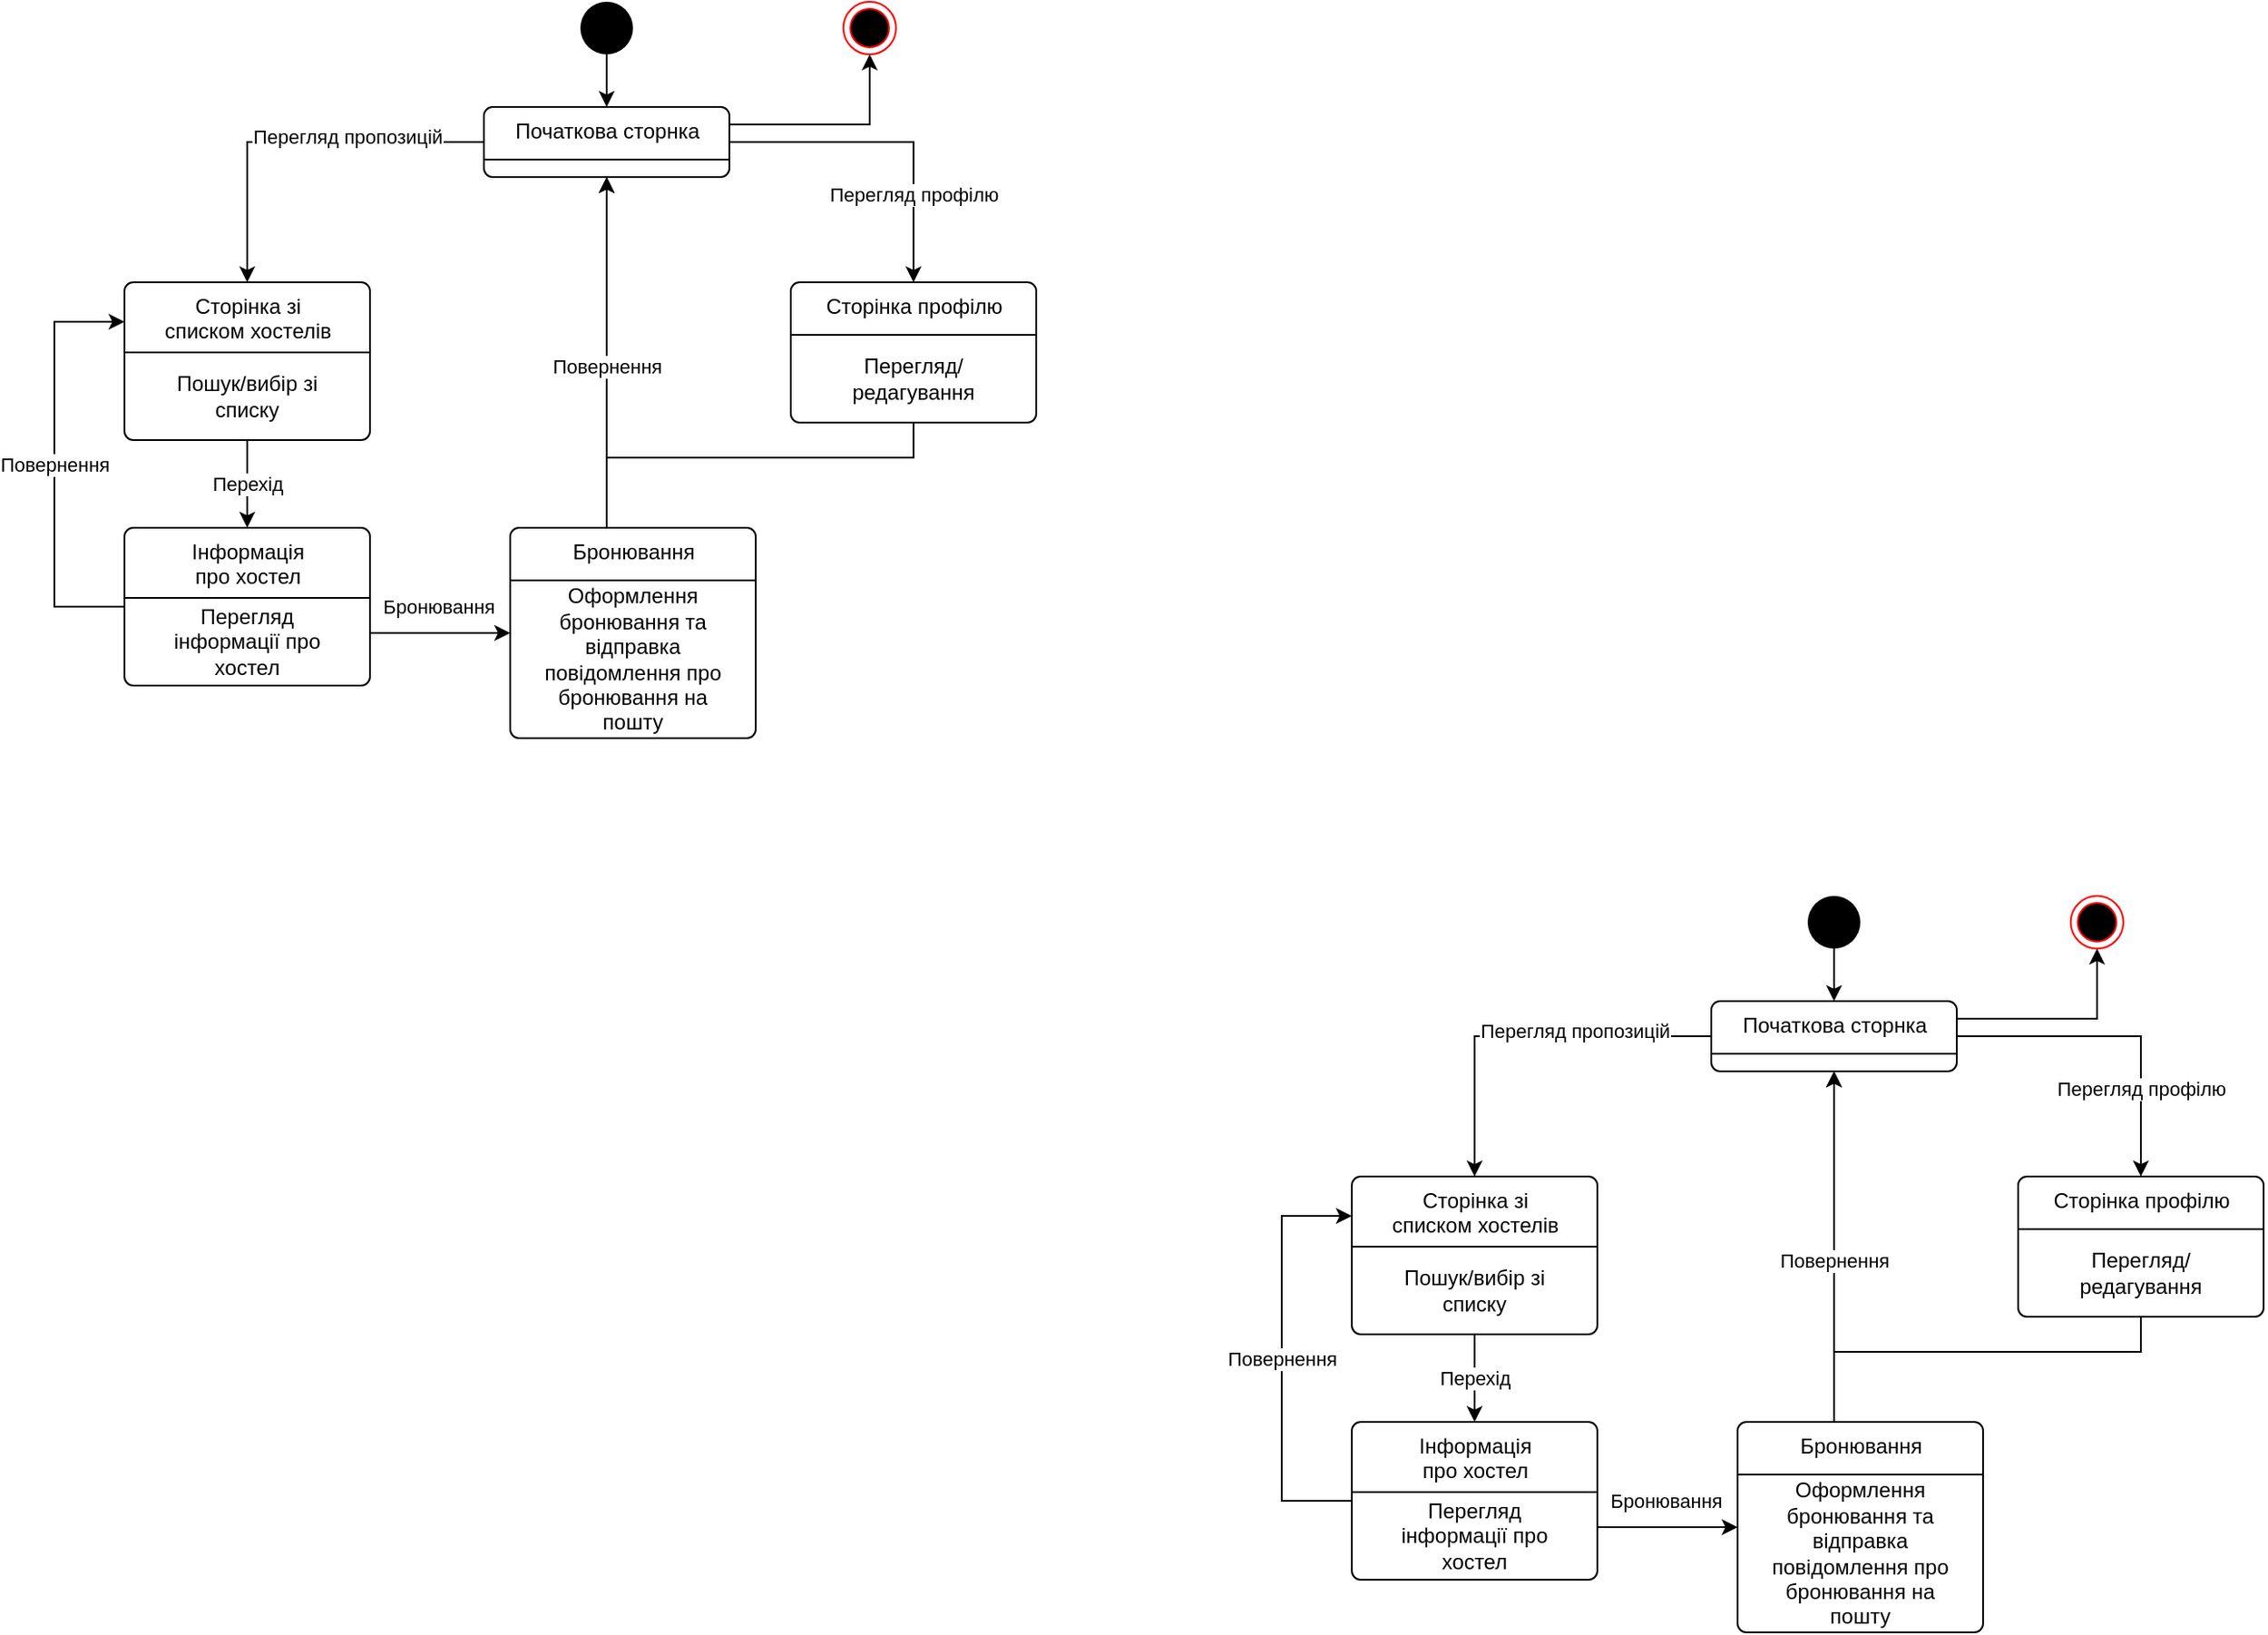 <mxfile version="15.8.6" type="github">
  <diagram id="aH7Q9aKctPjDP2Uc5bBC" name="Page-1">
    <mxGraphModel dx="981" dy="493" grid="1" gridSize="10" guides="1" tooltips="1" connect="1" arrows="1" fold="1" page="1" pageScale="1" pageWidth="850" pageHeight="1100" math="0" shadow="0">
      <root>
        <mxCell id="0" />
        <mxCell id="1" parent="0" />
        <mxCell id="rQUfsdf0RGSzKTsLXIFu-28" style="edgeStyle=orthogonalEdgeStyle;rounded=0;orthogonalLoop=1;jettySize=auto;html=1;exitX=0.5;exitY=1;exitDx=0;exitDy=0;entryX=0.5;entryY=0;entryDx=0;entryDy=0;" edge="1" parent="1" source="rQUfsdf0RGSzKTsLXIFu-1" target="rQUfsdf0RGSzKTsLXIFu-3">
          <mxGeometry relative="1" as="geometry" />
        </mxCell>
        <mxCell id="rQUfsdf0RGSzKTsLXIFu-1" value="" style="ellipse;fillColor=#000000;strokeColor=none;" vertex="1" parent="1">
          <mxGeometry x="410" y="40" width="30" height="30" as="geometry" />
        </mxCell>
        <mxCell id="rQUfsdf0RGSzKTsLXIFu-10" style="edgeStyle=orthogonalEdgeStyle;rounded=0;orthogonalLoop=1;jettySize=auto;html=1;exitX=1;exitY=0.25;exitDx=0;exitDy=0;entryX=0.5;entryY=1;entryDx=0;entryDy=0;" edge="1" parent="1" source="rQUfsdf0RGSzKTsLXIFu-3" target="rQUfsdf0RGSzKTsLXIFu-8">
          <mxGeometry relative="1" as="geometry" />
        </mxCell>
        <mxCell id="rQUfsdf0RGSzKTsLXIFu-25" style="edgeStyle=orthogonalEdgeStyle;rounded=0;orthogonalLoop=1;jettySize=auto;html=1;exitX=0;exitY=0.5;exitDx=0;exitDy=0;" edge="1" parent="1" source="rQUfsdf0RGSzKTsLXIFu-3" target="rQUfsdf0RGSzKTsLXIFu-4">
          <mxGeometry relative="1" as="geometry" />
        </mxCell>
        <mxCell id="rQUfsdf0RGSzKTsLXIFu-32" value="Перегляд пропозицій" style="edgeLabel;html=1;align=center;verticalAlign=middle;resizable=0;points=[];" vertex="1" connectable="0" parent="rQUfsdf0RGSzKTsLXIFu-25">
          <mxGeometry x="0.014" y="-3" relative="1" as="geometry">
            <mxPoint x="31" as="offset" />
          </mxGeometry>
        </mxCell>
        <mxCell id="rQUfsdf0RGSzKTsLXIFu-30" style="edgeStyle=orthogonalEdgeStyle;rounded=0;orthogonalLoop=1;jettySize=auto;html=1;exitX=1;exitY=0.5;exitDx=0;exitDy=0;" edge="1" parent="1" source="rQUfsdf0RGSzKTsLXIFu-3" target="rQUfsdf0RGSzKTsLXIFu-11">
          <mxGeometry relative="1" as="geometry" />
        </mxCell>
        <mxCell id="rQUfsdf0RGSzKTsLXIFu-33" value="Перегляд профілю" style="edgeLabel;html=1;align=center;verticalAlign=middle;resizable=0;points=[];" vertex="1" connectable="0" parent="rQUfsdf0RGSzKTsLXIFu-30">
          <mxGeometry x="-0.222" y="-4" relative="1" as="geometry">
            <mxPoint x="33" y="26" as="offset" />
          </mxGeometry>
        </mxCell>
        <mxCell id="rQUfsdf0RGSzKTsLXIFu-3" value="Початкова сторнка" style="html=1;align=center;verticalAlign=top;rounded=1;absoluteArcSize=1;arcSize=10;dashed=0;" vertex="1" parent="1">
          <mxGeometry x="355" y="100" width="140" height="40" as="geometry" />
        </mxCell>
        <mxCell id="rQUfsdf0RGSzKTsLXIFu-26" value="Перехід" style="edgeStyle=orthogonalEdgeStyle;rounded=0;orthogonalLoop=1;jettySize=auto;html=1;exitX=0.5;exitY=1;exitDx=0;exitDy=0;entryX=0.5;entryY=0;entryDx=0;entryDy=0;" edge="1" parent="1" source="rQUfsdf0RGSzKTsLXIFu-4" target="rQUfsdf0RGSzKTsLXIFu-15">
          <mxGeometry relative="1" as="geometry" />
        </mxCell>
        <mxCell id="rQUfsdf0RGSzKTsLXIFu-4" value="Сторінка зі &lt;br&gt;списком хостелів" style="html=1;align=center;verticalAlign=top;rounded=1;absoluteArcSize=1;arcSize=10;dashed=0;" vertex="1" parent="1">
          <mxGeometry x="150" y="200" width="140" height="90" as="geometry" />
        </mxCell>
        <mxCell id="rQUfsdf0RGSzKTsLXIFu-6" value="Пошук/вибір зі списку" style="text;html=1;strokeColor=none;fillColor=none;align=center;verticalAlign=middle;whiteSpace=wrap;rounded=0;" vertex="1" parent="1">
          <mxGeometry x="165" y="250" width="110" height="30" as="geometry" />
        </mxCell>
        <mxCell id="rQUfsdf0RGSzKTsLXIFu-7" value="" style="endArrow=none;html=1;rounded=0;exitX=0;exitY=0.5;exitDx=0;exitDy=0;entryX=1;entryY=0.5;entryDx=0;entryDy=0;" edge="1" parent="1">
          <mxGeometry width="50" height="50" relative="1" as="geometry">
            <mxPoint x="150" y="240" as="sourcePoint" />
            <mxPoint x="290" y="240" as="targetPoint" />
          </mxGeometry>
        </mxCell>
        <mxCell id="rQUfsdf0RGSzKTsLXIFu-8" value="" style="ellipse;html=1;shape=endState;fillColor=#000000;strokeColor=#ff0000;" vertex="1" parent="1">
          <mxGeometry x="560" y="40" width="30" height="30" as="geometry" />
        </mxCell>
        <mxCell id="rQUfsdf0RGSzKTsLXIFu-31" style="edgeStyle=orthogonalEdgeStyle;rounded=0;orthogonalLoop=1;jettySize=auto;html=1;exitX=0.5;exitY=1;exitDx=0;exitDy=0;entryX=0.5;entryY=1;entryDx=0;entryDy=0;" edge="1" parent="1" source="rQUfsdf0RGSzKTsLXIFu-11" target="rQUfsdf0RGSzKTsLXIFu-3">
          <mxGeometry relative="1" as="geometry" />
        </mxCell>
        <mxCell id="rQUfsdf0RGSzKTsLXIFu-11" value="Сторінка профілю" style="html=1;align=center;verticalAlign=top;rounded=1;absoluteArcSize=1;arcSize=10;dashed=0;" vertex="1" parent="1">
          <mxGeometry x="530" y="200" width="140" height="80" as="geometry" />
        </mxCell>
        <mxCell id="rQUfsdf0RGSzKTsLXIFu-12" value="Перегляд/редагування" style="text;html=1;strokeColor=none;fillColor=none;align=center;verticalAlign=middle;whiteSpace=wrap;rounded=0;" vertex="1" parent="1">
          <mxGeometry x="545" y="240" width="110" height="30" as="geometry" />
        </mxCell>
        <mxCell id="rQUfsdf0RGSzKTsLXIFu-14" value="" style="endArrow=none;html=1;rounded=0;exitX=0;exitY=0.5;exitDx=0;exitDy=0;entryX=1;entryY=0.5;entryDx=0;entryDy=0;" edge="1" parent="1">
          <mxGeometry width="50" height="50" relative="1" as="geometry">
            <mxPoint x="530" y="230" as="sourcePoint" />
            <mxPoint x="670" y="230" as="targetPoint" />
          </mxGeometry>
        </mxCell>
        <mxCell id="rQUfsdf0RGSzKTsLXIFu-27" value="Бронювання" style="edgeStyle=orthogonalEdgeStyle;rounded=0;orthogonalLoop=1;jettySize=auto;html=1;exitX=1;exitY=0.5;exitDx=0;exitDy=0;entryX=0;entryY=0.5;entryDx=0;entryDy=0;" edge="1" parent="1" source="rQUfsdf0RGSzKTsLXIFu-15" target="rQUfsdf0RGSzKTsLXIFu-18">
          <mxGeometry x="0.125" y="15" relative="1" as="geometry">
            <Array as="points">
              <mxPoint x="290" y="400" />
            </Array>
            <mxPoint as="offset" />
          </mxGeometry>
        </mxCell>
        <mxCell id="rQUfsdf0RGSzKTsLXIFu-37" value="Повернення" style="edgeStyle=orthogonalEdgeStyle;rounded=0;orthogonalLoop=1;jettySize=auto;html=1;exitX=0;exitY=0.5;exitDx=0;exitDy=0;entryX=0;entryY=0.25;entryDx=0;entryDy=0;" edge="1" parent="1" source="rQUfsdf0RGSzKTsLXIFu-15" target="rQUfsdf0RGSzKTsLXIFu-4">
          <mxGeometry relative="1" as="geometry">
            <Array as="points">
              <mxPoint x="110" y="385" />
              <mxPoint x="110" y="223" />
            </Array>
          </mxGeometry>
        </mxCell>
        <mxCell id="rQUfsdf0RGSzKTsLXIFu-15" value="Інформація&lt;br&gt;про хостел" style="html=1;align=center;verticalAlign=top;rounded=1;absoluteArcSize=1;arcSize=10;dashed=0;" vertex="1" parent="1">
          <mxGeometry x="150" y="340" width="140" height="90" as="geometry" />
        </mxCell>
        <mxCell id="rQUfsdf0RGSzKTsLXIFu-16" value="Перегляд інформації про хостел" style="text;html=1;strokeColor=none;fillColor=none;align=center;verticalAlign=middle;whiteSpace=wrap;rounded=0;" vertex="1" parent="1">
          <mxGeometry x="165" y="390" width="110" height="30" as="geometry" />
        </mxCell>
        <mxCell id="rQUfsdf0RGSzKTsLXIFu-17" value="" style="endArrow=none;html=1;rounded=0;exitX=0;exitY=0.5;exitDx=0;exitDy=0;entryX=1;entryY=0.5;entryDx=0;entryDy=0;" edge="1" parent="1">
          <mxGeometry width="50" height="50" relative="1" as="geometry">
            <mxPoint x="150" y="380" as="sourcePoint" />
            <mxPoint x="290" y="380" as="targetPoint" />
          </mxGeometry>
        </mxCell>
        <mxCell id="rQUfsdf0RGSzKTsLXIFu-23" value="Повернення" style="edgeStyle=orthogonalEdgeStyle;rounded=0;orthogonalLoop=1;jettySize=auto;html=1;exitX=0.5;exitY=0;exitDx=0;exitDy=0;entryX=0.5;entryY=1;entryDx=0;entryDy=0;" edge="1" parent="1" source="rQUfsdf0RGSzKTsLXIFu-18" target="rQUfsdf0RGSzKTsLXIFu-3">
          <mxGeometry relative="1" as="geometry">
            <Array as="points">
              <mxPoint x="425" y="340" />
            </Array>
          </mxGeometry>
        </mxCell>
        <mxCell id="rQUfsdf0RGSzKTsLXIFu-18" value="Бронювання" style="html=1;align=center;verticalAlign=top;rounded=1;absoluteArcSize=1;arcSize=10;dashed=0;" vertex="1" parent="1">
          <mxGeometry x="370" y="340" width="140" height="120" as="geometry" />
        </mxCell>
        <mxCell id="rQUfsdf0RGSzKTsLXIFu-19" value="Оформлення бронювання та відправка повідомлення про бронювання на пошту" style="text;html=1;strokeColor=none;fillColor=none;align=center;verticalAlign=middle;whiteSpace=wrap;rounded=0;" vertex="1" parent="1">
          <mxGeometry x="385" y="400" width="110" height="30" as="geometry" />
        </mxCell>
        <mxCell id="rQUfsdf0RGSzKTsLXIFu-21" value="" style="endArrow=none;html=1;rounded=0;exitX=0;exitY=0.5;exitDx=0;exitDy=0;entryX=1;entryY=0.5;entryDx=0;entryDy=0;" edge="1" parent="1">
          <mxGeometry width="50" height="50" relative="1" as="geometry">
            <mxPoint x="370" y="370" as="sourcePoint" />
            <mxPoint x="510" y="370" as="targetPoint" />
          </mxGeometry>
        </mxCell>
        <mxCell id="rQUfsdf0RGSzKTsLXIFu-34" value="" style="endArrow=none;html=1;rounded=0;exitX=0;exitY=0.5;exitDx=0;exitDy=0;entryX=1;entryY=0.5;entryDx=0;entryDy=0;" edge="1" parent="1">
          <mxGeometry width="50" height="50" relative="1" as="geometry">
            <mxPoint x="355" y="130" as="sourcePoint" />
            <mxPoint x="495" y="130" as="targetPoint" />
          </mxGeometry>
        </mxCell>
        <mxCell id="rQUfsdf0RGSzKTsLXIFu-38" style="edgeStyle=orthogonalEdgeStyle;rounded=0;orthogonalLoop=1;jettySize=auto;html=1;exitX=0.5;exitY=1;exitDx=0;exitDy=0;entryX=0.5;entryY=0;entryDx=0;entryDy=0;" edge="1" parent="1" source="rQUfsdf0RGSzKTsLXIFu-39" target="rQUfsdf0RGSzKTsLXIFu-45">
          <mxGeometry relative="1" as="geometry" />
        </mxCell>
        <mxCell id="rQUfsdf0RGSzKTsLXIFu-39" value="" style="ellipse;fillColor=#000000;strokeColor=none;" vertex="1" parent="1">
          <mxGeometry x="1110" y="550" width="30" height="30" as="geometry" />
        </mxCell>
        <mxCell id="rQUfsdf0RGSzKTsLXIFu-40" style="edgeStyle=orthogonalEdgeStyle;rounded=0;orthogonalLoop=1;jettySize=auto;html=1;exitX=1;exitY=0.25;exitDx=0;exitDy=0;entryX=0.5;entryY=1;entryDx=0;entryDy=0;" edge="1" parent="1" source="rQUfsdf0RGSzKTsLXIFu-45" target="rQUfsdf0RGSzKTsLXIFu-50">
          <mxGeometry relative="1" as="geometry" />
        </mxCell>
        <mxCell id="rQUfsdf0RGSzKTsLXIFu-41" style="edgeStyle=orthogonalEdgeStyle;rounded=0;orthogonalLoop=1;jettySize=auto;html=1;exitX=0;exitY=0.5;exitDx=0;exitDy=0;" edge="1" parent="1" source="rQUfsdf0RGSzKTsLXIFu-45" target="rQUfsdf0RGSzKTsLXIFu-47">
          <mxGeometry relative="1" as="geometry" />
        </mxCell>
        <mxCell id="rQUfsdf0RGSzKTsLXIFu-42" value="Перегляд пропозицій" style="edgeLabel;html=1;align=center;verticalAlign=middle;resizable=0;points=[];" vertex="1" connectable="0" parent="rQUfsdf0RGSzKTsLXIFu-41">
          <mxGeometry x="0.014" y="-3" relative="1" as="geometry">
            <mxPoint x="31" as="offset" />
          </mxGeometry>
        </mxCell>
        <mxCell id="rQUfsdf0RGSzKTsLXIFu-43" style="edgeStyle=orthogonalEdgeStyle;rounded=0;orthogonalLoop=1;jettySize=auto;html=1;exitX=1;exitY=0.5;exitDx=0;exitDy=0;" edge="1" parent="1" source="rQUfsdf0RGSzKTsLXIFu-45" target="rQUfsdf0RGSzKTsLXIFu-52">
          <mxGeometry relative="1" as="geometry" />
        </mxCell>
        <mxCell id="rQUfsdf0RGSzKTsLXIFu-44" value="Перегляд профілю" style="edgeLabel;html=1;align=center;verticalAlign=middle;resizable=0;points=[];" vertex="1" connectable="0" parent="rQUfsdf0RGSzKTsLXIFu-43">
          <mxGeometry x="-0.222" y="-4" relative="1" as="geometry">
            <mxPoint x="33" y="26" as="offset" />
          </mxGeometry>
        </mxCell>
        <mxCell id="rQUfsdf0RGSzKTsLXIFu-45" value="Початкова сторнка" style="html=1;align=center;verticalAlign=top;rounded=1;absoluteArcSize=1;arcSize=10;dashed=0;" vertex="1" parent="1">
          <mxGeometry x="1055" y="610" width="140" height="40" as="geometry" />
        </mxCell>
        <mxCell id="rQUfsdf0RGSzKTsLXIFu-46" value="Перехід" style="edgeStyle=orthogonalEdgeStyle;rounded=0;orthogonalLoop=1;jettySize=auto;html=1;exitX=0.5;exitY=1;exitDx=0;exitDy=0;entryX=0.5;entryY=0;entryDx=0;entryDy=0;" edge="1" parent="1" source="rQUfsdf0RGSzKTsLXIFu-47" target="rQUfsdf0RGSzKTsLXIFu-57">
          <mxGeometry relative="1" as="geometry" />
        </mxCell>
        <mxCell id="rQUfsdf0RGSzKTsLXIFu-47" value="Сторінка зі &lt;br&gt;списком хостелів" style="html=1;align=center;verticalAlign=top;rounded=1;absoluteArcSize=1;arcSize=10;dashed=0;" vertex="1" parent="1">
          <mxGeometry x="850" y="710" width="140" height="90" as="geometry" />
        </mxCell>
        <mxCell id="rQUfsdf0RGSzKTsLXIFu-48" value="Пошук/вибір зі списку" style="text;html=1;strokeColor=none;fillColor=none;align=center;verticalAlign=middle;whiteSpace=wrap;rounded=0;" vertex="1" parent="1">
          <mxGeometry x="865" y="760" width="110" height="30" as="geometry" />
        </mxCell>
        <mxCell id="rQUfsdf0RGSzKTsLXIFu-49" value="" style="endArrow=none;html=1;rounded=0;exitX=0;exitY=0.5;exitDx=0;exitDy=0;entryX=1;entryY=0.5;entryDx=0;entryDy=0;" edge="1" parent="1">
          <mxGeometry width="50" height="50" relative="1" as="geometry">
            <mxPoint x="850" y="750" as="sourcePoint" />
            <mxPoint x="990" y="750" as="targetPoint" />
          </mxGeometry>
        </mxCell>
        <mxCell id="rQUfsdf0RGSzKTsLXIFu-50" value="" style="ellipse;html=1;shape=endState;fillColor=#000000;strokeColor=#ff0000;" vertex="1" parent="1">
          <mxGeometry x="1260" y="550" width="30" height="30" as="geometry" />
        </mxCell>
        <mxCell id="rQUfsdf0RGSzKTsLXIFu-51" style="edgeStyle=orthogonalEdgeStyle;rounded=0;orthogonalLoop=1;jettySize=auto;html=1;exitX=0.5;exitY=1;exitDx=0;exitDy=0;entryX=0.5;entryY=1;entryDx=0;entryDy=0;" edge="1" parent="1" source="rQUfsdf0RGSzKTsLXIFu-52" target="rQUfsdf0RGSzKTsLXIFu-45">
          <mxGeometry relative="1" as="geometry" />
        </mxCell>
        <mxCell id="rQUfsdf0RGSzKTsLXIFu-52" value="Сторінка профілю" style="html=1;align=center;verticalAlign=top;rounded=1;absoluteArcSize=1;arcSize=10;dashed=0;" vertex="1" parent="1">
          <mxGeometry x="1230" y="710" width="140" height="80" as="geometry" />
        </mxCell>
        <mxCell id="rQUfsdf0RGSzKTsLXIFu-53" value="Перегляд/редагування" style="text;html=1;strokeColor=none;fillColor=none;align=center;verticalAlign=middle;whiteSpace=wrap;rounded=0;" vertex="1" parent="1">
          <mxGeometry x="1245" y="750" width="110" height="30" as="geometry" />
        </mxCell>
        <mxCell id="rQUfsdf0RGSzKTsLXIFu-54" value="" style="endArrow=none;html=1;rounded=0;exitX=0;exitY=0.5;exitDx=0;exitDy=0;entryX=1;entryY=0.5;entryDx=0;entryDy=0;" edge="1" parent="1">
          <mxGeometry width="50" height="50" relative="1" as="geometry">
            <mxPoint x="1230" y="740" as="sourcePoint" />
            <mxPoint x="1370" y="740" as="targetPoint" />
          </mxGeometry>
        </mxCell>
        <mxCell id="rQUfsdf0RGSzKTsLXIFu-55" value="Бронювання" style="edgeStyle=orthogonalEdgeStyle;rounded=0;orthogonalLoop=1;jettySize=auto;html=1;exitX=1;exitY=0.5;exitDx=0;exitDy=0;entryX=0;entryY=0.5;entryDx=0;entryDy=0;" edge="1" parent="1" source="rQUfsdf0RGSzKTsLXIFu-57" target="rQUfsdf0RGSzKTsLXIFu-61">
          <mxGeometry x="0.125" y="15" relative="1" as="geometry">
            <Array as="points">
              <mxPoint x="990" y="910" />
            </Array>
            <mxPoint as="offset" />
          </mxGeometry>
        </mxCell>
        <mxCell id="rQUfsdf0RGSzKTsLXIFu-56" value="Повернення" style="edgeStyle=orthogonalEdgeStyle;rounded=0;orthogonalLoop=1;jettySize=auto;html=1;exitX=0;exitY=0.5;exitDx=0;exitDy=0;entryX=0;entryY=0.25;entryDx=0;entryDy=0;" edge="1" parent="1" source="rQUfsdf0RGSzKTsLXIFu-57" target="rQUfsdf0RGSzKTsLXIFu-47">
          <mxGeometry relative="1" as="geometry">
            <Array as="points">
              <mxPoint x="810" y="895" />
              <mxPoint x="810" y="733" />
            </Array>
          </mxGeometry>
        </mxCell>
        <mxCell id="rQUfsdf0RGSzKTsLXIFu-57" value="Інформація&lt;br&gt;про хостел" style="html=1;align=center;verticalAlign=top;rounded=1;absoluteArcSize=1;arcSize=10;dashed=0;" vertex="1" parent="1">
          <mxGeometry x="850" y="850" width="140" height="90" as="geometry" />
        </mxCell>
        <mxCell id="rQUfsdf0RGSzKTsLXIFu-58" value="Перегляд інформації про хостел" style="text;html=1;strokeColor=none;fillColor=none;align=center;verticalAlign=middle;whiteSpace=wrap;rounded=0;" vertex="1" parent="1">
          <mxGeometry x="865" y="900" width="110" height="30" as="geometry" />
        </mxCell>
        <mxCell id="rQUfsdf0RGSzKTsLXIFu-59" value="" style="endArrow=none;html=1;rounded=0;exitX=0;exitY=0.5;exitDx=0;exitDy=0;entryX=1;entryY=0.5;entryDx=0;entryDy=0;" edge="1" parent="1">
          <mxGeometry width="50" height="50" relative="1" as="geometry">
            <mxPoint x="850" y="890" as="sourcePoint" />
            <mxPoint x="990" y="890" as="targetPoint" />
          </mxGeometry>
        </mxCell>
        <mxCell id="rQUfsdf0RGSzKTsLXIFu-60" value="Повернення" style="edgeStyle=orthogonalEdgeStyle;rounded=0;orthogonalLoop=1;jettySize=auto;html=1;exitX=0.5;exitY=0;exitDx=0;exitDy=0;entryX=0.5;entryY=1;entryDx=0;entryDy=0;" edge="1" parent="1" source="rQUfsdf0RGSzKTsLXIFu-61" target="rQUfsdf0RGSzKTsLXIFu-45">
          <mxGeometry relative="1" as="geometry">
            <Array as="points">
              <mxPoint x="1125" y="850" />
            </Array>
          </mxGeometry>
        </mxCell>
        <mxCell id="rQUfsdf0RGSzKTsLXIFu-61" value="Бронювання" style="html=1;align=center;verticalAlign=top;rounded=1;absoluteArcSize=1;arcSize=10;dashed=0;" vertex="1" parent="1">
          <mxGeometry x="1070" y="850" width="140" height="120" as="geometry" />
        </mxCell>
        <mxCell id="rQUfsdf0RGSzKTsLXIFu-62" value="Оформлення бронювання та відправка повідомлення про бронювання на пошту" style="text;html=1;strokeColor=none;fillColor=none;align=center;verticalAlign=middle;whiteSpace=wrap;rounded=0;" vertex="1" parent="1">
          <mxGeometry x="1085" y="910" width="110" height="30" as="geometry" />
        </mxCell>
        <mxCell id="rQUfsdf0RGSzKTsLXIFu-63" value="" style="endArrow=none;html=1;rounded=0;exitX=0;exitY=0.5;exitDx=0;exitDy=0;entryX=1;entryY=0.5;entryDx=0;entryDy=0;" edge="1" parent="1">
          <mxGeometry width="50" height="50" relative="1" as="geometry">
            <mxPoint x="1070" y="880" as="sourcePoint" />
            <mxPoint x="1210" y="880" as="targetPoint" />
          </mxGeometry>
        </mxCell>
        <mxCell id="rQUfsdf0RGSzKTsLXIFu-64" value="" style="endArrow=none;html=1;rounded=0;exitX=0;exitY=0.5;exitDx=0;exitDy=0;entryX=1;entryY=0.5;entryDx=0;entryDy=0;" edge="1" parent="1">
          <mxGeometry width="50" height="50" relative="1" as="geometry">
            <mxPoint x="1055" y="640" as="sourcePoint" />
            <mxPoint x="1195" y="640" as="targetPoint" />
          </mxGeometry>
        </mxCell>
      </root>
    </mxGraphModel>
  </diagram>
</mxfile>
